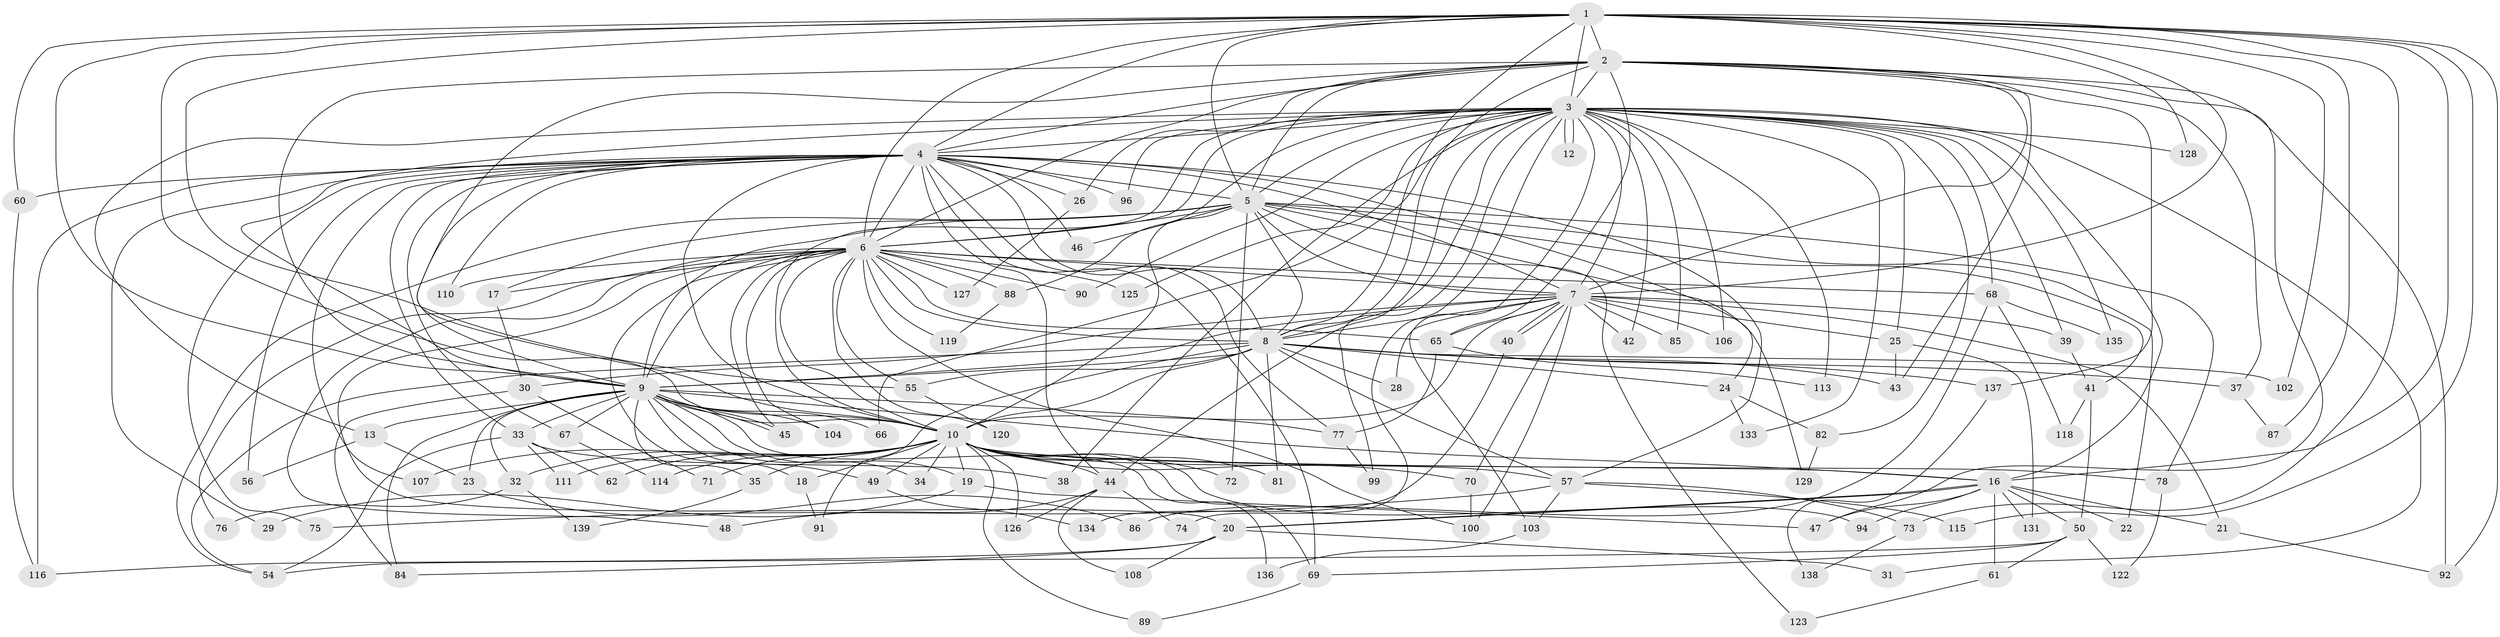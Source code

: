 // original degree distribution, {17: 0.014388489208633094, 32: 0.007194244604316547, 27: 0.014388489208633094, 18: 0.007194244604316547, 28: 0.007194244604316547, 24: 0.007194244604316547, 21: 0.007194244604316547, 31: 0.007194244604316547, 3: 0.22302158273381295, 2: 0.5251798561151079, 4: 0.11510791366906475, 7: 0.02158273381294964, 13: 0.007194244604316547, 5: 0.02158273381294964, 6: 0.014388489208633094}
// Generated by graph-tools (version 1.1) at 2025/11/02/27/25 16:11:01]
// undirected, 111 vertices, 265 edges
graph export_dot {
graph [start="1"]
  node [color=gray90,style=filled];
  1 [super="+79"];
  2 [super="+97"];
  3 [super="+14"];
  4 [super="+64"];
  5 [super="+11"];
  6 [super="+15"];
  7 [super="+117"];
  8 [super="+101"];
  9 [super="+132"];
  10 [super="+27"];
  12;
  13;
  16 [super="+36"];
  17;
  18;
  19 [super="+63"];
  20 [super="+51"];
  21 [super="+130"];
  22;
  23;
  24 [super="+93"];
  25;
  26;
  28;
  29;
  30;
  31;
  32;
  33 [super="+95"];
  34;
  35;
  37;
  38;
  39;
  40;
  41;
  42;
  43 [super="+53"];
  44 [super="+58"];
  45 [super="+105"];
  46;
  47 [super="+52"];
  48;
  49;
  50 [super="+59"];
  54;
  55 [super="+112"];
  56;
  57 [super="+124"];
  60;
  61;
  62;
  65 [super="+83"];
  66;
  67;
  68 [super="+98"];
  69 [super="+109"];
  70;
  71;
  72;
  73;
  74;
  75;
  76;
  77 [super="+80"];
  78;
  81;
  82;
  84;
  85;
  86;
  87;
  88;
  89;
  90;
  91;
  92;
  94;
  96;
  99;
  100;
  102;
  103;
  104;
  106;
  107;
  108;
  110;
  111;
  113;
  114;
  115;
  116 [super="+121"];
  118;
  119;
  120;
  122;
  123;
  125;
  126;
  127;
  128;
  129;
  131;
  133;
  134;
  135;
  136;
  137;
  138;
  139;
  1 -- 2;
  1 -- 3;
  1 -- 4;
  1 -- 5;
  1 -- 6;
  1 -- 7;
  1 -- 8;
  1 -- 9;
  1 -- 10;
  1 -- 55;
  1 -- 60;
  1 -- 73;
  1 -- 87;
  1 -- 102;
  1 -- 115;
  1 -- 128;
  1 -- 16;
  1 -- 92;
  2 -- 3;
  2 -- 4;
  2 -- 5;
  2 -- 6;
  2 -- 7;
  2 -- 8;
  2 -- 9;
  2 -- 10;
  2 -- 26;
  2 -- 37;
  2 -- 43 [weight=2];
  2 -- 47;
  2 -- 92;
  2 -- 137;
  2 -- 65;
  3 -- 4;
  3 -- 5;
  3 -- 6;
  3 -- 7;
  3 -- 8;
  3 -- 9;
  3 -- 10;
  3 -- 12;
  3 -- 12;
  3 -- 13;
  3 -- 25;
  3 -- 31;
  3 -- 39;
  3 -- 42;
  3 -- 44;
  3 -- 66;
  3 -- 82;
  3 -- 88;
  3 -- 90;
  3 -- 96;
  3 -- 103;
  3 -- 106;
  3 -- 113;
  3 -- 125;
  3 -- 128;
  3 -- 133;
  3 -- 135;
  3 -- 99;
  3 -- 68;
  3 -- 38;
  3 -- 85;
  3 -- 74;
  3 -- 16;
  4 -- 5;
  4 -- 6;
  4 -- 7 [weight=2];
  4 -- 8;
  4 -- 9;
  4 -- 10;
  4 -- 24;
  4 -- 26;
  4 -- 29;
  4 -- 33;
  4 -- 46;
  4 -- 56;
  4 -- 60;
  4 -- 67;
  4 -- 75;
  4 -- 96;
  4 -- 107;
  4 -- 110;
  4 -- 116;
  4 -- 44;
  4 -- 69;
  4 -- 77;
  4 -- 57;
  5 -- 6;
  5 -- 7;
  5 -- 8;
  5 -- 9;
  5 -- 10 [weight=2];
  5 -- 17;
  5 -- 22;
  5 -- 41;
  5 -- 46;
  5 -- 54;
  5 -- 72;
  5 -- 123;
  5 -- 129;
  5 -- 78;
  6 -- 7;
  6 -- 8 [weight=2];
  6 -- 9;
  6 -- 10 [weight=2];
  6 -- 17;
  6 -- 48;
  6 -- 55;
  6 -- 65;
  6 -- 68 [weight=2];
  6 -- 76;
  6 -- 88;
  6 -- 90;
  6 -- 100;
  6 -- 104;
  6 -- 110;
  6 -- 119;
  6 -- 120;
  6 -- 125;
  6 -- 127;
  6 -- 49;
  6 -- 45;
  6 -- 20;
  7 -- 8;
  7 -- 9;
  7 -- 10 [weight=2];
  7 -- 21;
  7 -- 25;
  7 -- 28;
  7 -- 30;
  7 -- 39;
  7 -- 40;
  7 -- 40;
  7 -- 42;
  7 -- 65;
  7 -- 70;
  7 -- 85;
  7 -- 106;
  7 -- 100;
  8 -- 9;
  8 -- 10;
  8 -- 24 [weight=2];
  8 -- 28;
  8 -- 37;
  8 -- 43;
  8 -- 54;
  8 -- 57;
  8 -- 81;
  8 -- 91;
  8 -- 102;
  8 -- 137;
  8 -- 55;
  9 -- 10;
  9 -- 13;
  9 -- 16;
  9 -- 18;
  9 -- 19 [weight=2];
  9 -- 23;
  9 -- 32;
  9 -- 33;
  9 -- 34;
  9 -- 35;
  9 -- 45;
  9 -- 45;
  9 -- 66;
  9 -- 67;
  9 -- 77;
  9 -- 104;
  9 -- 136;
  9 -- 84;
  10 -- 16;
  10 -- 18;
  10 -- 19;
  10 -- 32;
  10 -- 35;
  10 -- 44;
  10 -- 49;
  10 -- 57;
  10 -- 62;
  10 -- 69;
  10 -- 70;
  10 -- 71;
  10 -- 72;
  10 -- 78;
  10 -- 81;
  10 -- 89;
  10 -- 94;
  10 -- 107;
  10 -- 114;
  10 -- 34;
  10 -- 126;
  10 -- 111;
  13 -- 23;
  13 -- 56;
  16 -- 20;
  16 -- 20;
  16 -- 21;
  16 -- 22;
  16 -- 50;
  16 -- 61;
  16 -- 94;
  16 -- 131;
  16 -- 47;
  17 -- 30;
  18 -- 91;
  19 -- 29;
  19 -- 47;
  20 -- 31;
  20 -- 116;
  20 -- 108;
  20 -- 84;
  21 -- 92;
  23 -- 86;
  24 -- 82;
  24 -- 133;
  25 -- 131;
  25 -- 43;
  26 -- 127;
  30 -- 71;
  30 -- 84;
  32 -- 76;
  32 -- 139;
  33 -- 38;
  33 -- 62;
  33 -- 111;
  33 -- 54;
  35 -- 139;
  37 -- 87;
  39 -- 41;
  40 -- 134;
  41 -- 50;
  41 -- 118;
  44 -- 48;
  44 -- 74;
  44 -- 108;
  44 -- 126;
  49 -- 134;
  50 -- 61;
  50 -- 69;
  50 -- 54;
  50 -- 122;
  55 -- 120;
  57 -- 73;
  57 -- 75;
  57 -- 103;
  57 -- 115;
  60 -- 116;
  61 -- 123;
  65 -- 77;
  65 -- 113;
  67 -- 114;
  68 -- 86;
  68 -- 118;
  68 -- 135;
  69 -- 89;
  70 -- 100;
  73 -- 138;
  77 -- 99;
  78 -- 122;
  82 -- 129;
  88 -- 119;
  103 -- 136;
  137 -- 138;
}
